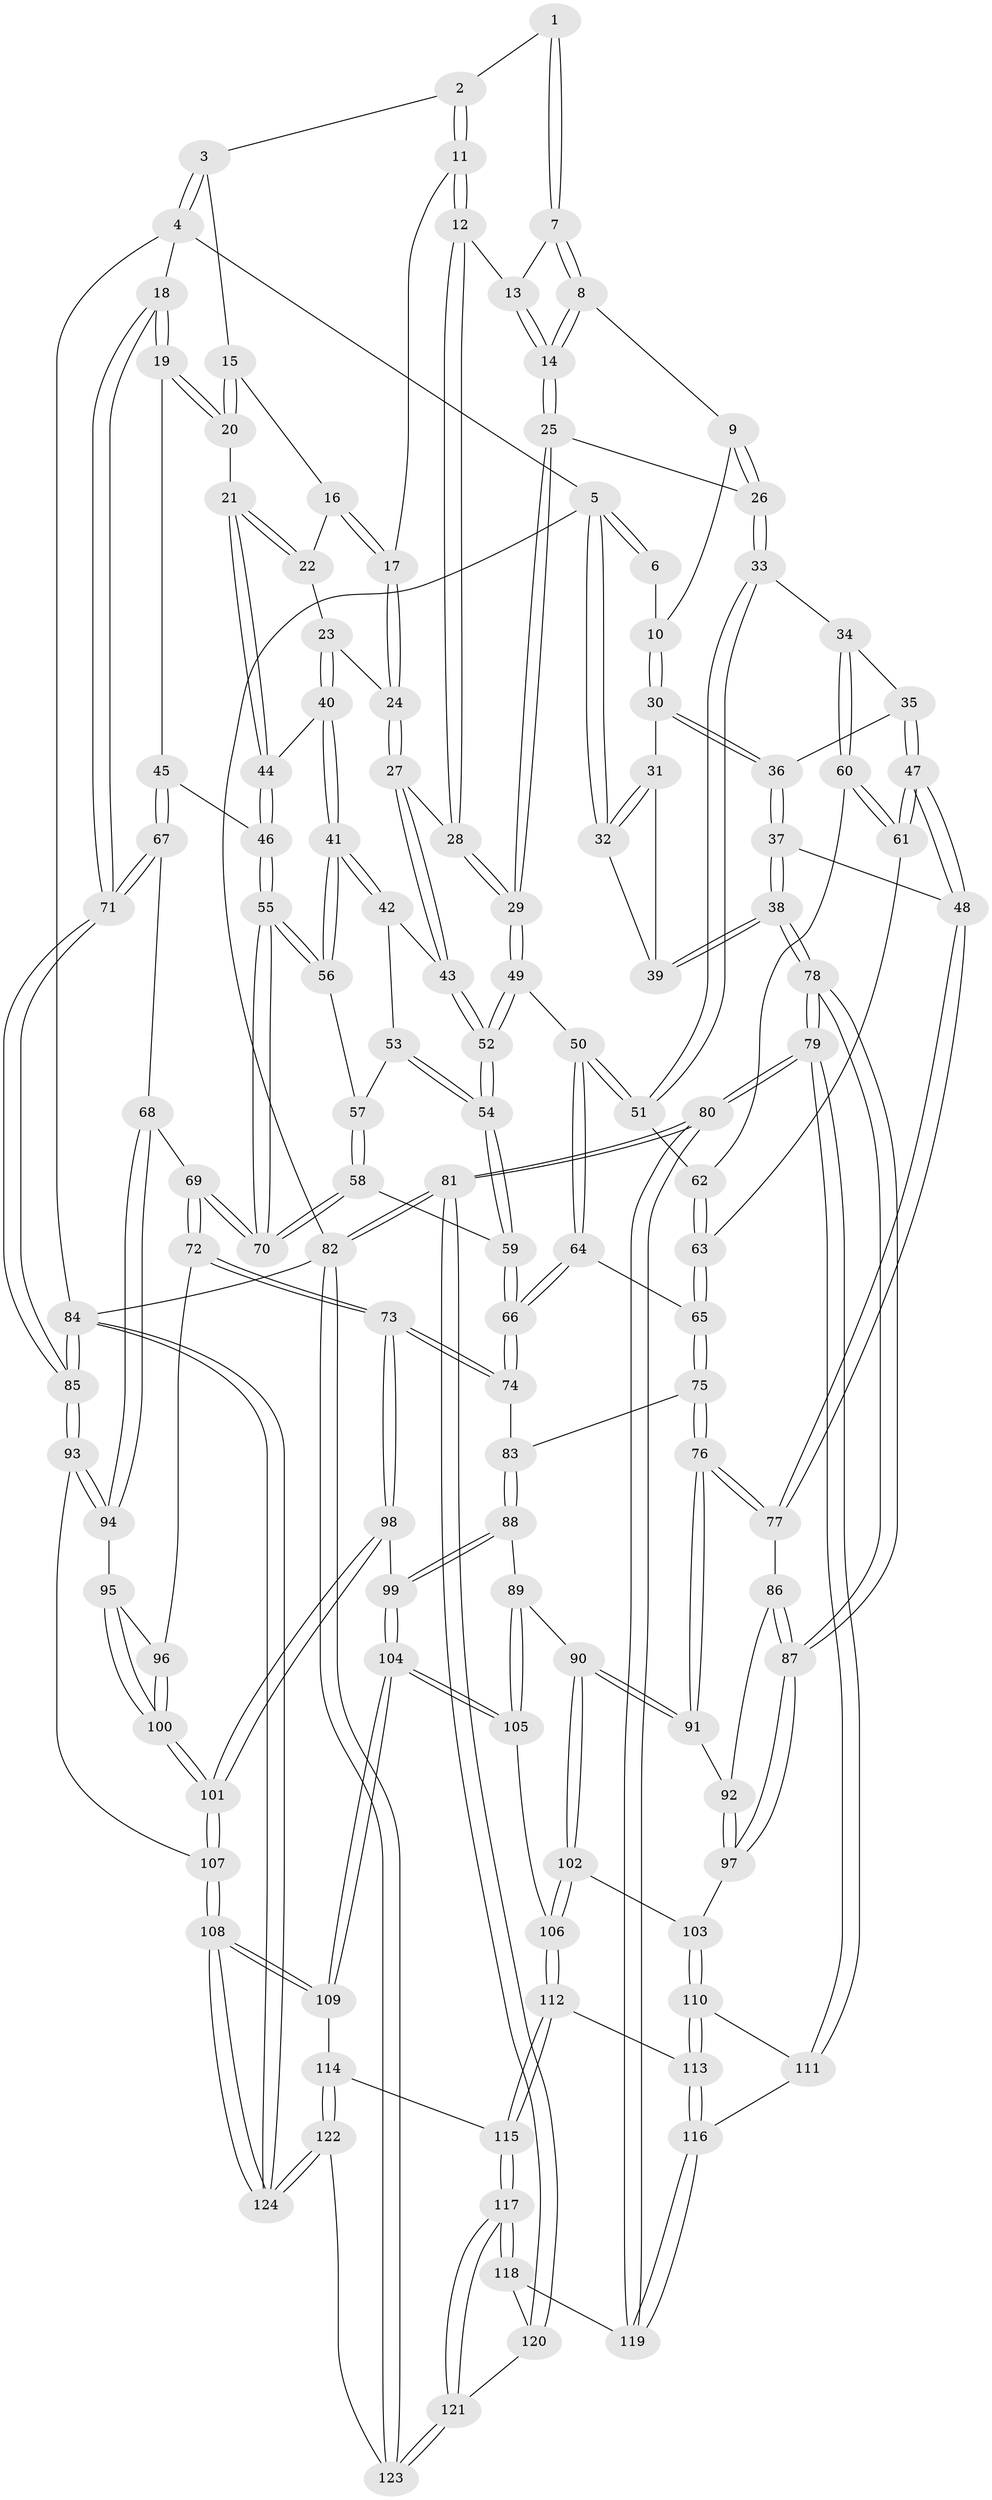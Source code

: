 // coarse degree distribution, {3: 0.09722222222222222, 4: 0.4027777777777778, 5: 0.3611111111111111, 7: 0.013888888888888888, 2: 0.013888888888888888, 6: 0.1111111111111111}
// Generated by graph-tools (version 1.1) at 2025/42/03/06/25 10:42:30]
// undirected, 124 vertices, 307 edges
graph export_dot {
graph [start="1"]
  node [color=gray90,style=filled];
  1 [pos="+0.4156783501358469+0"];
  2 [pos="+0.6483613226383785+0"];
  3 [pos="+0.9469105889534032+0"];
  4 [pos="+1+0"];
  5 [pos="+0+0"];
  6 [pos="+0.1469451596809715+0"];
  7 [pos="+0.4024203362036659+0"];
  8 [pos="+0.3199124877562441+0.046482276775238016"];
  9 [pos="+0.2865031797824647+0.07692078610816865"];
  10 [pos="+0.18708612098759025+0.11496685139966224"];
  11 [pos="+0.6195969426197951+0.08616352730079536"];
  12 [pos="+0.5764702592210322+0.11709337296833812"];
  13 [pos="+0.4441048138069166+0"];
  14 [pos="+0.4421812600329872+0.18392170025007845"];
  15 [pos="+0.7958578989636365+0.029392302943000444"];
  16 [pos="+0.7225582810504797+0.09239943857751941"];
  17 [pos="+0.654791295020475+0.09991177299167363"];
  18 [pos="+1+0.10225084322449517"];
  19 [pos="+1+0.13661961579882123"];
  20 [pos="+0.8380179670055891+0.2042340849712827"];
  21 [pos="+0.8355522153447007+0.20606220790385466"];
  22 [pos="+0.7354860328865355+0.12071921795208646"];
  23 [pos="+0.708768728389507+0.21393076314254322"];
  24 [pos="+0.7048580322229254+0.21303995380602342"];
  25 [pos="+0.4509632170811795+0.2147127908074806"];
  26 [pos="+0.3822629830528215+0.23503830314147114"];
  27 [pos="+0.594670991247848+0.24924196319741265"];
  28 [pos="+0.5291394168753702+0.21561772168541798"];
  29 [pos="+0.4946113282356124+0.22704723913091435"];
  30 [pos="+0.16560244163301235+0.14052880484303648"];
  31 [pos="+0.1488286066868612+0.13331145131686686"];
  32 [pos="+0+0"];
  33 [pos="+0.3371681460211609+0.2662411650332158"];
  34 [pos="+0.32609255613055027+0.2734417785303553"];
  35 [pos="+0.18488673153801907+0.19858871599707703"];
  36 [pos="+0.17002244840647204+0.18184188471598303"];
  37 [pos="+0+0.34096706191400494"];
  38 [pos="+0+0.3147560417142838"];
  39 [pos="+0+0.21721141690447743"];
  40 [pos="+0.7868824795717628+0.2504487665999081"];
  41 [pos="+0.7437478996896653+0.33744088839850067"];
  42 [pos="+0.6180699277727085+0.28468720378762047"];
  43 [pos="+0.6045405794739215+0.26826559028589453"];
  44 [pos="+0.8022029920370968+0.24353961225879828"];
  45 [pos="+0.914903239576498+0.3778909283104088"];
  46 [pos="+0.9024151461339696+0.37135065182707877"];
  47 [pos="+0.17709723324809423+0.4449166968514632"];
  48 [pos="+0.15441954110541084+0.46297964346569775"];
  49 [pos="+0.49150611530100224+0.36813038796872455"];
  50 [pos="+0.4854165092939516+0.3738715623437858"];
  51 [pos="+0.4538436602698126+0.37016206043180483"];
  52 [pos="+0.5645817808395971+0.39950941702693615"];
  53 [pos="+0.628343348514013+0.3439610966693673"];
  54 [pos="+0.5762972708175143+0.4089362857843281"];
  55 [pos="+0.7424918188860561+0.3915818048052161"];
  56 [pos="+0.7407864875111797+0.38031948251489056"];
  57 [pos="+0.6417544793828891+0.3534540464289673"];
  58 [pos="+0.6316762571785276+0.4580328068725452"];
  59 [pos="+0.6067046170218573+0.4580869406916746"];
  60 [pos="+0.3231612657060149+0.2954285738945956"];
  61 [pos="+0.22795634936342+0.42561796735113006"];
  62 [pos="+0.3739020091796275+0.36566979696396307"];
  63 [pos="+0.3725297500514213+0.4713216082880606"];
  64 [pos="+0.4652775710148196+0.42143114466763376"];
  65 [pos="+0.38265452758759705+0.4811347198115927"];
  66 [pos="+0.5459779530520021+0.5267013759868879"];
  67 [pos="+0.9189779012697923+0.5141204137725033"];
  68 [pos="+0.8878804838438005+0.5321232464842196"];
  69 [pos="+0.7726466106314899+0.5371135825835732"];
  70 [pos="+0.7282216937476195+0.46715378746285574"];
  71 [pos="+1+0.5500941748016069"];
  72 [pos="+0.7651456658433697+0.5511428606160862"];
  73 [pos="+0.5675552856527598+0.6502904173435962"];
  74 [pos="+0.5264224933687898+0.578171027848517"];
  75 [pos="+0.3894690810331777+0.5184728746314429"];
  76 [pos="+0.30643677846740597+0.5904688428851651"];
  77 [pos="+0.152660774540801+0.49324273297908605"];
  78 [pos="+0+0.7603083617427769"];
  79 [pos="+0+0.7913138064471581"];
  80 [pos="+0+0.9125830052999141"];
  81 [pos="+0+1"];
  82 [pos="+0+1"];
  83 [pos="+0.45761225942182565+0.5657450177371134"];
  84 [pos="+1+1"];
  85 [pos="+1+0.8382558213196983"];
  86 [pos="+0.13303921681944753+0.5297474552863126"];
  87 [pos="+0.061704549118884316+0.6397086166016386"];
  88 [pos="+0.3813265679313673+0.672601183019964"];
  89 [pos="+0.36776077626618475+0.678065124073655"];
  90 [pos="+0.31645744406707493+0.6639671104523929"];
  91 [pos="+0.30974545944456955+0.6483853375511024"];
  92 [pos="+0.24527499848962145+0.6463203129390939"];
  93 [pos="+0.9278052033939316+0.7087149046748574"];
  94 [pos="+0.9141299659078901+0.6902811695851847"];
  95 [pos="+0.8709305161205806+0.6906038924382445"];
  96 [pos="+0.7678623016185495+0.6100826888057606"];
  97 [pos="+0.12797670887532925+0.6852450895828023"];
  98 [pos="+0.5673103140694606+0.6549675417835146"];
  99 [pos="+0.4971768848761781+0.6976086544726604"];
  100 [pos="+0.7577625054767384+0.7261288505176289"];
  101 [pos="+0.6975943147904459+0.8772862819611397"];
  102 [pos="+0.2863208621542038+0.7126542421765625"];
  103 [pos="+0.1468192223805335+0.7053138064391746"];
  104 [pos="+0.4265849698519652+0.8161544155864793"];
  105 [pos="+0.39160842880862623+0.7477268250010567"];
  106 [pos="+0.28616609397841525+0.7573050661671413"];
  107 [pos="+0.7056603158609966+0.9385044536626346"];
  108 [pos="+0.7009757553192444+1"];
  109 [pos="+0.4230989398837278+0.8707093008536995"];
  110 [pos="+0.16687679903210145+0.7606088494120987"];
  111 [pos="+0.13994400342553565+0.7970340000657684"];
  112 [pos="+0.2772535503765134+0.8360942550139459"];
  113 [pos="+0.23906754789854245+0.825126275088525"];
  114 [pos="+0.35216883486947786+0.8806761863742042"];
  115 [pos="+0.3044914753309151+0.8701186711694683"];
  116 [pos="+0.11178092988819677+0.8808866713588619"];
  117 [pos="+0.23608579481730038+0.9430589172637218"];
  118 [pos="+0.1421345819826215+0.9105054502163523"];
  119 [pos="+0.11140572819175551+0.8812401335932472"];
  120 [pos="+0.14116385357846364+0.9658377912615684"];
  121 [pos="+0.2194583160222713+1"];
  122 [pos="+0.305222251035703+1"];
  123 [pos="+0.21858657992741157+1"];
  124 [pos="+0.7587683805508662+1"];
  1 -- 2;
  1 -- 7;
  1 -- 7;
  2 -- 3;
  2 -- 11;
  2 -- 11;
  3 -- 4;
  3 -- 4;
  3 -- 15;
  4 -- 5;
  4 -- 18;
  4 -- 84;
  5 -- 6;
  5 -- 6;
  5 -- 32;
  5 -- 32;
  5 -- 82;
  6 -- 10;
  7 -- 8;
  7 -- 8;
  7 -- 13;
  8 -- 9;
  8 -- 14;
  8 -- 14;
  9 -- 10;
  9 -- 26;
  9 -- 26;
  10 -- 30;
  10 -- 30;
  11 -- 12;
  11 -- 12;
  11 -- 17;
  12 -- 13;
  12 -- 28;
  12 -- 28;
  13 -- 14;
  13 -- 14;
  14 -- 25;
  14 -- 25;
  15 -- 16;
  15 -- 20;
  15 -- 20;
  16 -- 17;
  16 -- 17;
  16 -- 22;
  17 -- 24;
  17 -- 24;
  18 -- 19;
  18 -- 19;
  18 -- 71;
  18 -- 71;
  19 -- 20;
  19 -- 20;
  19 -- 45;
  20 -- 21;
  21 -- 22;
  21 -- 22;
  21 -- 44;
  21 -- 44;
  22 -- 23;
  23 -- 24;
  23 -- 40;
  23 -- 40;
  24 -- 27;
  24 -- 27;
  25 -- 26;
  25 -- 29;
  25 -- 29;
  26 -- 33;
  26 -- 33;
  27 -- 28;
  27 -- 43;
  27 -- 43;
  28 -- 29;
  28 -- 29;
  29 -- 49;
  29 -- 49;
  30 -- 31;
  30 -- 36;
  30 -- 36;
  31 -- 32;
  31 -- 32;
  31 -- 39;
  32 -- 39;
  33 -- 34;
  33 -- 51;
  33 -- 51;
  34 -- 35;
  34 -- 60;
  34 -- 60;
  35 -- 36;
  35 -- 47;
  35 -- 47;
  36 -- 37;
  36 -- 37;
  37 -- 38;
  37 -- 38;
  37 -- 48;
  38 -- 39;
  38 -- 39;
  38 -- 78;
  38 -- 78;
  40 -- 41;
  40 -- 41;
  40 -- 44;
  41 -- 42;
  41 -- 42;
  41 -- 56;
  41 -- 56;
  42 -- 43;
  42 -- 53;
  43 -- 52;
  43 -- 52;
  44 -- 46;
  44 -- 46;
  45 -- 46;
  45 -- 67;
  45 -- 67;
  46 -- 55;
  46 -- 55;
  47 -- 48;
  47 -- 48;
  47 -- 61;
  47 -- 61;
  48 -- 77;
  48 -- 77;
  49 -- 50;
  49 -- 52;
  49 -- 52;
  50 -- 51;
  50 -- 51;
  50 -- 64;
  50 -- 64;
  51 -- 62;
  52 -- 54;
  52 -- 54;
  53 -- 54;
  53 -- 54;
  53 -- 57;
  54 -- 59;
  54 -- 59;
  55 -- 56;
  55 -- 56;
  55 -- 70;
  55 -- 70;
  56 -- 57;
  57 -- 58;
  57 -- 58;
  58 -- 59;
  58 -- 70;
  58 -- 70;
  59 -- 66;
  59 -- 66;
  60 -- 61;
  60 -- 61;
  60 -- 62;
  61 -- 63;
  62 -- 63;
  62 -- 63;
  63 -- 65;
  63 -- 65;
  64 -- 65;
  64 -- 66;
  64 -- 66;
  65 -- 75;
  65 -- 75;
  66 -- 74;
  66 -- 74;
  67 -- 68;
  67 -- 71;
  67 -- 71;
  68 -- 69;
  68 -- 94;
  68 -- 94;
  69 -- 70;
  69 -- 70;
  69 -- 72;
  69 -- 72;
  71 -- 85;
  71 -- 85;
  72 -- 73;
  72 -- 73;
  72 -- 96;
  73 -- 74;
  73 -- 74;
  73 -- 98;
  73 -- 98;
  74 -- 83;
  75 -- 76;
  75 -- 76;
  75 -- 83;
  76 -- 77;
  76 -- 77;
  76 -- 91;
  76 -- 91;
  77 -- 86;
  78 -- 79;
  78 -- 79;
  78 -- 87;
  78 -- 87;
  79 -- 80;
  79 -- 80;
  79 -- 111;
  79 -- 111;
  80 -- 81;
  80 -- 81;
  80 -- 119;
  80 -- 119;
  81 -- 82;
  81 -- 82;
  81 -- 120;
  81 -- 120;
  82 -- 123;
  82 -- 123;
  82 -- 84;
  83 -- 88;
  83 -- 88;
  84 -- 85;
  84 -- 85;
  84 -- 124;
  84 -- 124;
  85 -- 93;
  85 -- 93;
  86 -- 87;
  86 -- 87;
  86 -- 92;
  87 -- 97;
  87 -- 97;
  88 -- 89;
  88 -- 99;
  88 -- 99;
  89 -- 90;
  89 -- 105;
  89 -- 105;
  90 -- 91;
  90 -- 91;
  90 -- 102;
  90 -- 102;
  91 -- 92;
  92 -- 97;
  92 -- 97;
  93 -- 94;
  93 -- 94;
  93 -- 107;
  94 -- 95;
  95 -- 96;
  95 -- 100;
  95 -- 100;
  96 -- 100;
  96 -- 100;
  97 -- 103;
  98 -- 99;
  98 -- 101;
  98 -- 101;
  99 -- 104;
  99 -- 104;
  100 -- 101;
  100 -- 101;
  101 -- 107;
  101 -- 107;
  102 -- 103;
  102 -- 106;
  102 -- 106;
  103 -- 110;
  103 -- 110;
  104 -- 105;
  104 -- 105;
  104 -- 109;
  104 -- 109;
  105 -- 106;
  106 -- 112;
  106 -- 112;
  107 -- 108;
  107 -- 108;
  108 -- 109;
  108 -- 109;
  108 -- 124;
  108 -- 124;
  109 -- 114;
  110 -- 111;
  110 -- 113;
  110 -- 113;
  111 -- 116;
  112 -- 113;
  112 -- 115;
  112 -- 115;
  113 -- 116;
  113 -- 116;
  114 -- 115;
  114 -- 122;
  114 -- 122;
  115 -- 117;
  115 -- 117;
  116 -- 119;
  116 -- 119;
  117 -- 118;
  117 -- 118;
  117 -- 121;
  117 -- 121;
  118 -- 119;
  118 -- 120;
  120 -- 121;
  121 -- 123;
  121 -- 123;
  122 -- 123;
  122 -- 124;
  122 -- 124;
}
